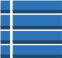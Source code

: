 <?xml version="1.0" encoding="UTF-8"?>
<dia:diagram xmlns:dia="http://www.lysator.liu.se/~alla/dia/">
  <dia:layer name="Fondo" visible="true" active="true">
    <dia:group>
      <dia:group>
        <dia:group>
          <dia:group>
            <dia:object type="Standard - Box" version="0" id="O0">
              <dia:attribute name="obj_pos">
                <dia:point val="1.59,1.085"/>
              </dia:attribute>
              <dia:attribute name="obj_bb">
                <dia:rectangle val="1.59,1.085;4.017,1.556"/>
              </dia:attribute>
              <dia:attribute name="elem_corner">
                <dia:point val="1.59,1.085"/>
              </dia:attribute>
              <dia:attribute name="elem_width">
                <dia:real val="2.427"/>
              </dia:attribute>
              <dia:attribute name="elem_height">
                <dia:real val="0.471"/>
              </dia:attribute>
              <dia:attribute name="border_width">
                <dia:real val="0"/>
              </dia:attribute>
              <dia:attribute name="border_color">
                <dia:color val="#2e73b7"/>
              </dia:attribute>
              <dia:attribute name="inner_color">
                <dia:color val="#2e73b7"/>
              </dia:attribute>
              <dia:attribute name="show_background">
                <dia:boolean val="true"/>
              </dia:attribute>
            </dia:object>
          </dia:group>
          <dia:group>
            <dia:object type="Standard - Box" version="0" id="O1">
              <dia:attribute name="obj_pos">
                <dia:point val="1.59,1.556"/>
              </dia:attribute>
              <dia:attribute name="obj_bb">
                <dia:rectangle val="1.59,1.556;4.017,1.681"/>
              </dia:attribute>
              <dia:attribute name="elem_corner">
                <dia:point val="1.59,1.556"/>
              </dia:attribute>
              <dia:attribute name="elem_width">
                <dia:real val="2.427"/>
              </dia:attribute>
              <dia:attribute name="elem_height">
                <dia:real val="0.125"/>
              </dia:attribute>
              <dia:attribute name="border_width">
                <dia:real val="0"/>
              </dia:attribute>
              <dia:attribute name="border_color">
                <dia:color val="#19486f"/>
              </dia:attribute>
              <dia:attribute name="inner_color">
                <dia:color val="#19486f"/>
              </dia:attribute>
              <dia:attribute name="show_background">
                <dia:boolean val="true"/>
              </dia:attribute>
            </dia:object>
          </dia:group>
        </dia:group>
        <dia:group>
          <dia:group>
            <dia:object type="Standard - Box" version="0" id="O2">
              <dia:attribute name="obj_pos">
                <dia:point val="0.983,1.803"/>
              </dia:attribute>
              <dia:attribute name="obj_bb">
                <dia:rectangle val="0.983,1.803;1.413,2.358"/>
              </dia:attribute>
              <dia:attribute name="elem_corner">
                <dia:point val="0.983,1.803"/>
              </dia:attribute>
              <dia:attribute name="elem_width">
                <dia:real val="0.43"/>
              </dia:attribute>
              <dia:attribute name="elem_height">
                <dia:real val="0.555"/>
              </dia:attribute>
              <dia:attribute name="border_width">
                <dia:real val="0"/>
              </dia:attribute>
              <dia:attribute name="border_color">
                <dia:color val="#2e73b7"/>
              </dia:attribute>
              <dia:attribute name="inner_color">
                <dia:color val="#2e73b7"/>
              </dia:attribute>
              <dia:attribute name="show_background">
                <dia:boolean val="true"/>
              </dia:attribute>
            </dia:object>
          </dia:group>
          <dia:group>
            <dia:object type="Standard - Box" version="0" id="O3">
              <dia:attribute name="obj_pos">
                <dia:point val="0.983,2.358"/>
              </dia:attribute>
              <dia:attribute name="obj_bb">
                <dia:rectangle val="0.983,2.358;1.413,2.483"/>
              </dia:attribute>
              <dia:attribute name="elem_corner">
                <dia:point val="0.983,2.358"/>
              </dia:attribute>
              <dia:attribute name="elem_width">
                <dia:real val="0.43"/>
              </dia:attribute>
              <dia:attribute name="elem_height">
                <dia:real val="0.125"/>
              </dia:attribute>
              <dia:attribute name="border_width">
                <dia:real val="0"/>
              </dia:attribute>
              <dia:attribute name="border_color">
                <dia:color val="#19486f"/>
              </dia:attribute>
              <dia:attribute name="inner_color">
                <dia:color val="#19486f"/>
              </dia:attribute>
              <dia:attribute name="show_background">
                <dia:boolean val="true"/>
              </dia:attribute>
            </dia:object>
          </dia:group>
        </dia:group>
        <dia:group>
          <dia:group>
            <dia:object type="Standard - Box" version="0" id="O4">
              <dia:attribute name="obj_pos">
                <dia:point val="0.983,2.605"/>
              </dia:attribute>
              <dia:attribute name="obj_bb">
                <dia:rectangle val="0.983,2.605;1.413,3.076"/>
              </dia:attribute>
              <dia:attribute name="elem_corner">
                <dia:point val="0.983,2.605"/>
              </dia:attribute>
              <dia:attribute name="elem_width">
                <dia:real val="0.43"/>
              </dia:attribute>
              <dia:attribute name="elem_height">
                <dia:real val="0.471"/>
              </dia:attribute>
              <dia:attribute name="border_width">
                <dia:real val="0"/>
              </dia:attribute>
              <dia:attribute name="border_color">
                <dia:color val="#2e73b7"/>
              </dia:attribute>
              <dia:attribute name="inner_color">
                <dia:color val="#2e73b7"/>
              </dia:attribute>
              <dia:attribute name="show_background">
                <dia:boolean val="true"/>
              </dia:attribute>
            </dia:object>
          </dia:group>
          <dia:group>
            <dia:object type="Standard - Box" version="0" id="O5">
              <dia:attribute name="obj_pos">
                <dia:point val="0.983,3.076"/>
              </dia:attribute>
              <dia:attribute name="obj_bb">
                <dia:rectangle val="0.983,3.076;1.413,3.201"/>
              </dia:attribute>
              <dia:attribute name="elem_corner">
                <dia:point val="0.983,3.076"/>
              </dia:attribute>
              <dia:attribute name="elem_width">
                <dia:real val="0.43"/>
              </dia:attribute>
              <dia:attribute name="elem_height">
                <dia:real val="0.125"/>
              </dia:attribute>
              <dia:attribute name="border_width">
                <dia:real val="0"/>
              </dia:attribute>
              <dia:attribute name="border_color">
                <dia:color val="#19486f"/>
              </dia:attribute>
              <dia:attribute name="inner_color">
                <dia:color val="#19486f"/>
              </dia:attribute>
              <dia:attribute name="show_background">
                <dia:boolean val="true"/>
              </dia:attribute>
            </dia:object>
          </dia:group>
        </dia:group>
        <dia:group>
          <dia:group>
            <dia:object type="Standard - Box" version="0" id="O6">
              <dia:attribute name="obj_pos">
                <dia:point val="0.983,3.323"/>
              </dia:attribute>
              <dia:attribute name="obj_bb">
                <dia:rectangle val="0.983,3.323;1.413,3.79"/>
              </dia:attribute>
              <dia:attribute name="elem_corner">
                <dia:point val="0.983,3.323"/>
              </dia:attribute>
              <dia:attribute name="elem_width">
                <dia:real val="0.43"/>
              </dia:attribute>
              <dia:attribute name="elem_height">
                <dia:real val="0.467"/>
              </dia:attribute>
              <dia:attribute name="border_width">
                <dia:real val="0"/>
              </dia:attribute>
              <dia:attribute name="border_color">
                <dia:color val="#2e73b7"/>
              </dia:attribute>
              <dia:attribute name="inner_color">
                <dia:color val="#2e73b7"/>
              </dia:attribute>
              <dia:attribute name="show_background">
                <dia:boolean val="true"/>
              </dia:attribute>
            </dia:object>
          </dia:group>
          <dia:group>
            <dia:object type="Standard - Box" version="0" id="O7">
              <dia:attribute name="obj_pos">
                <dia:point val="0.983,3.79"/>
              </dia:attribute>
              <dia:attribute name="obj_bb">
                <dia:rectangle val="0.983,3.79;1.413,3.915"/>
              </dia:attribute>
              <dia:attribute name="elem_corner">
                <dia:point val="0.983,3.79"/>
              </dia:attribute>
              <dia:attribute name="elem_width">
                <dia:real val="0.43"/>
              </dia:attribute>
              <dia:attribute name="elem_height">
                <dia:real val="0.125"/>
              </dia:attribute>
              <dia:attribute name="border_width">
                <dia:real val="0"/>
              </dia:attribute>
              <dia:attribute name="border_color">
                <dia:color val="#19486f"/>
              </dia:attribute>
              <dia:attribute name="inner_color">
                <dia:color val="#19486f"/>
              </dia:attribute>
              <dia:attribute name="show_background">
                <dia:boolean val="true"/>
              </dia:attribute>
            </dia:object>
          </dia:group>
        </dia:group>
        <dia:group>
          <dia:group>
            <dia:object type="Standard - Box" version="0" id="O8">
              <dia:attribute name="obj_pos">
                <dia:point val="1.59,1.803"/>
              </dia:attribute>
              <dia:attribute name="obj_bb">
                <dia:rectangle val="1.59,1.803;4.017,2.358"/>
              </dia:attribute>
              <dia:attribute name="elem_corner">
                <dia:point val="1.59,1.803"/>
              </dia:attribute>
              <dia:attribute name="elem_width">
                <dia:real val="2.427"/>
              </dia:attribute>
              <dia:attribute name="elem_height">
                <dia:real val="0.555"/>
              </dia:attribute>
              <dia:attribute name="border_width">
                <dia:real val="0"/>
              </dia:attribute>
              <dia:attribute name="border_color">
                <dia:color val="#2e73b7"/>
              </dia:attribute>
              <dia:attribute name="inner_color">
                <dia:color val="#2e73b7"/>
              </dia:attribute>
              <dia:attribute name="show_background">
                <dia:boolean val="true"/>
              </dia:attribute>
            </dia:object>
          </dia:group>
          <dia:group>
            <dia:object type="Standard - Box" version="0" id="O9">
              <dia:attribute name="obj_pos">
                <dia:point val="1.59,2.358"/>
              </dia:attribute>
              <dia:attribute name="obj_bb">
                <dia:rectangle val="1.59,2.358;4.017,2.483"/>
              </dia:attribute>
              <dia:attribute name="elem_corner">
                <dia:point val="1.59,2.358"/>
              </dia:attribute>
              <dia:attribute name="elem_width">
                <dia:real val="2.427"/>
              </dia:attribute>
              <dia:attribute name="elem_height">
                <dia:real val="0.125"/>
              </dia:attribute>
              <dia:attribute name="border_width">
                <dia:real val="0"/>
              </dia:attribute>
              <dia:attribute name="border_color">
                <dia:color val="#19486f"/>
              </dia:attribute>
              <dia:attribute name="inner_color">
                <dia:color val="#19486f"/>
              </dia:attribute>
              <dia:attribute name="show_background">
                <dia:boolean val="true"/>
              </dia:attribute>
            </dia:object>
          </dia:group>
        </dia:group>
        <dia:group>
          <dia:group>
            <dia:object type="Standard - Box" version="0" id="O10">
              <dia:attribute name="obj_pos">
                <dia:point val="1.59,3.323"/>
              </dia:attribute>
              <dia:attribute name="obj_bb">
                <dia:rectangle val="1.59,3.323;4.017,3.79"/>
              </dia:attribute>
              <dia:attribute name="elem_corner">
                <dia:point val="1.59,3.323"/>
              </dia:attribute>
              <dia:attribute name="elem_width">
                <dia:real val="2.427"/>
              </dia:attribute>
              <dia:attribute name="elem_height">
                <dia:real val="0.467"/>
              </dia:attribute>
              <dia:attribute name="border_width">
                <dia:real val="0"/>
              </dia:attribute>
              <dia:attribute name="border_color">
                <dia:color val="#2e73b7"/>
              </dia:attribute>
              <dia:attribute name="inner_color">
                <dia:color val="#2e73b7"/>
              </dia:attribute>
              <dia:attribute name="show_background">
                <dia:boolean val="true"/>
              </dia:attribute>
            </dia:object>
          </dia:group>
          <dia:group>
            <dia:object type="Standard - Box" version="0" id="O11">
              <dia:attribute name="obj_pos">
                <dia:point val="1.59,3.79"/>
              </dia:attribute>
              <dia:attribute name="obj_bb">
                <dia:rectangle val="1.59,3.79;4.017,3.915"/>
              </dia:attribute>
              <dia:attribute name="elem_corner">
                <dia:point val="1.59,3.79"/>
              </dia:attribute>
              <dia:attribute name="elem_width">
                <dia:real val="2.427"/>
              </dia:attribute>
              <dia:attribute name="elem_height">
                <dia:real val="0.125"/>
              </dia:attribute>
              <dia:attribute name="border_width">
                <dia:real val="0"/>
              </dia:attribute>
              <dia:attribute name="border_color">
                <dia:color val="#19486f"/>
              </dia:attribute>
              <dia:attribute name="inner_color">
                <dia:color val="#19486f"/>
              </dia:attribute>
              <dia:attribute name="show_background">
                <dia:boolean val="true"/>
              </dia:attribute>
            </dia:object>
          </dia:group>
        </dia:group>
        <dia:group>
          <dia:group>
            <dia:object type="Standard - Box" version="0" id="O12">
              <dia:attribute name="obj_pos">
                <dia:point val="1.59,2.605"/>
              </dia:attribute>
              <dia:attribute name="obj_bb">
                <dia:rectangle val="1.59,2.605;4.017,3.076"/>
              </dia:attribute>
              <dia:attribute name="elem_corner">
                <dia:point val="1.59,2.605"/>
              </dia:attribute>
              <dia:attribute name="elem_width">
                <dia:real val="2.427"/>
              </dia:attribute>
              <dia:attribute name="elem_height">
                <dia:real val="0.471"/>
              </dia:attribute>
              <dia:attribute name="border_width">
                <dia:real val="0"/>
              </dia:attribute>
              <dia:attribute name="border_color">
                <dia:color val="#2e73b7"/>
              </dia:attribute>
              <dia:attribute name="inner_color">
                <dia:color val="#2e73b7"/>
              </dia:attribute>
              <dia:attribute name="show_background">
                <dia:boolean val="true"/>
              </dia:attribute>
            </dia:object>
          </dia:group>
          <dia:group>
            <dia:object type="Standard - Box" version="0" id="O13">
              <dia:attribute name="obj_pos">
                <dia:point val="1.59,3.076"/>
              </dia:attribute>
              <dia:attribute name="obj_bb">
                <dia:rectangle val="1.59,3.076;4.017,3.201"/>
              </dia:attribute>
              <dia:attribute name="elem_corner">
                <dia:point val="1.59,3.076"/>
              </dia:attribute>
              <dia:attribute name="elem_width">
                <dia:real val="2.427"/>
              </dia:attribute>
              <dia:attribute name="elem_height">
                <dia:real val="0.125"/>
              </dia:attribute>
              <dia:attribute name="border_width">
                <dia:real val="0"/>
              </dia:attribute>
              <dia:attribute name="border_color">
                <dia:color val="#19486f"/>
              </dia:attribute>
              <dia:attribute name="inner_color">
                <dia:color val="#19486f"/>
              </dia:attribute>
              <dia:attribute name="show_background">
                <dia:boolean val="true"/>
              </dia:attribute>
            </dia:object>
          </dia:group>
        </dia:group>
        <dia:group>
          <dia:group>
            <dia:object type="Standard - Box" version="0" id="O14">
              <dia:attribute name="obj_pos">
                <dia:point val="0.983,1.085"/>
              </dia:attribute>
              <dia:attribute name="obj_bb">
                <dia:rectangle val="0.983,1.085;1.413,1.556"/>
              </dia:attribute>
              <dia:attribute name="elem_corner">
                <dia:point val="0.983,1.085"/>
              </dia:attribute>
              <dia:attribute name="elem_width">
                <dia:real val="0.43"/>
              </dia:attribute>
              <dia:attribute name="elem_height">
                <dia:real val="0.471"/>
              </dia:attribute>
              <dia:attribute name="border_width">
                <dia:real val="0"/>
              </dia:attribute>
              <dia:attribute name="border_color">
                <dia:color val="#2e73b7"/>
              </dia:attribute>
              <dia:attribute name="inner_color">
                <dia:color val="#2e73b7"/>
              </dia:attribute>
              <dia:attribute name="show_background">
                <dia:boolean val="true"/>
              </dia:attribute>
            </dia:object>
          </dia:group>
          <dia:group>
            <dia:object type="Standard - Box" version="0" id="O15">
              <dia:attribute name="obj_pos">
                <dia:point val="0.983,1.556"/>
              </dia:attribute>
              <dia:attribute name="obj_bb">
                <dia:rectangle val="0.983,1.556;1.413,1.681"/>
              </dia:attribute>
              <dia:attribute name="elem_corner">
                <dia:point val="0.983,1.556"/>
              </dia:attribute>
              <dia:attribute name="elem_width">
                <dia:real val="0.43"/>
              </dia:attribute>
              <dia:attribute name="elem_height">
                <dia:real val="0.125"/>
              </dia:attribute>
              <dia:attribute name="border_width">
                <dia:real val="0"/>
              </dia:attribute>
              <dia:attribute name="border_color">
                <dia:color val="#19486f"/>
              </dia:attribute>
              <dia:attribute name="inner_color">
                <dia:color val="#19486f"/>
              </dia:attribute>
              <dia:attribute name="show_background">
                <dia:boolean val="true"/>
              </dia:attribute>
            </dia:object>
          </dia:group>
        </dia:group>
      </dia:group>
    </dia:group>
  </dia:layer>
</dia:diagram>
